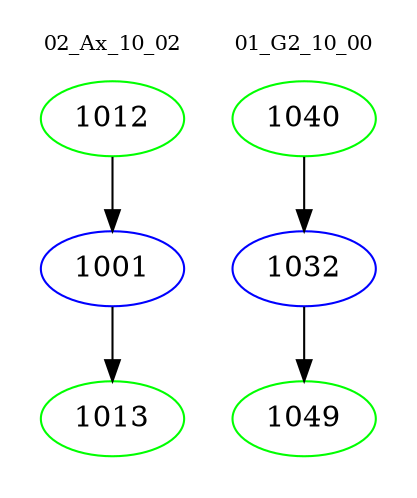 digraph{
subgraph cluster_0 {
color = white
label = "02_Ax_10_02";
fontsize=10;
T0_1012 [label="1012", color="green"]
T0_1012 -> T0_1001 [color="black"]
T0_1001 [label="1001", color="blue"]
T0_1001 -> T0_1013 [color="black"]
T0_1013 [label="1013", color="green"]
}
subgraph cluster_1 {
color = white
label = "01_G2_10_00";
fontsize=10;
T1_1040 [label="1040", color="green"]
T1_1040 -> T1_1032 [color="black"]
T1_1032 [label="1032", color="blue"]
T1_1032 -> T1_1049 [color="black"]
T1_1049 [label="1049", color="green"]
}
}

